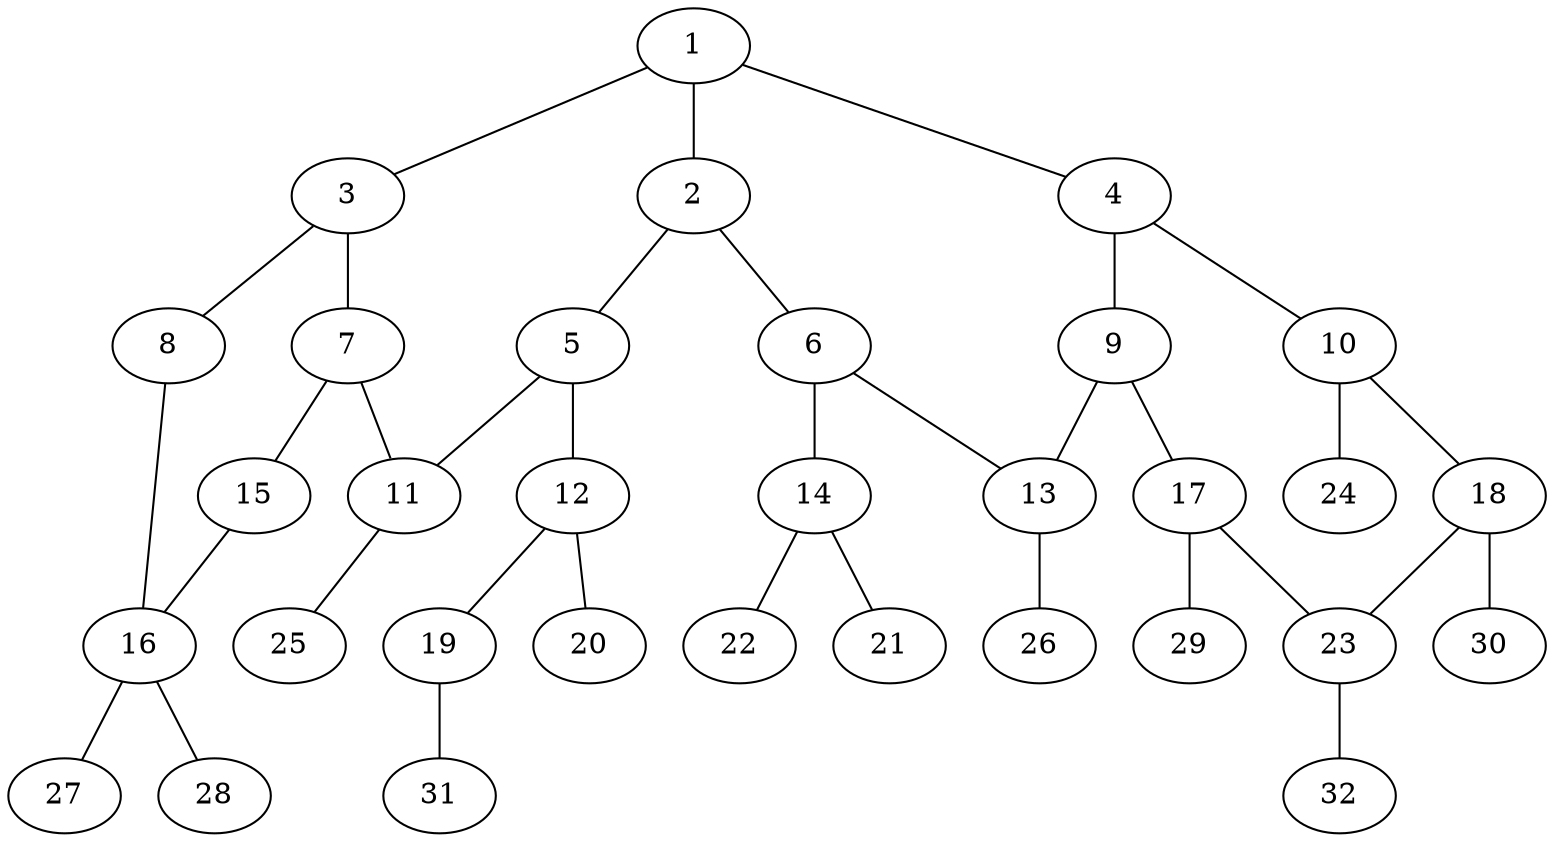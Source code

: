 graph molecule_2021 {
	1	 [chem=C];
	2	 [chem=C];
	1 -- 2	 [valence=2];
	3	 [chem=C];
	1 -- 3	 [valence=1];
	4	 [chem=C];
	1 -- 4	 [valence=1];
	5	 [chem=C];
	2 -- 5	 [valence=1];
	6	 [chem=C];
	2 -- 6	 [valence=1];
	7	 [chem=C];
	3 -- 7	 [valence=2];
	8	 [chem=O];
	3 -- 8	 [valence=1];
	9	 [chem=C];
	4 -- 9	 [valence=2];
	10	 [chem=C];
	4 -- 10	 [valence=1];
	11	 [chem=C];
	5 -- 11	 [valence=2];
	12	 [chem=C];
	5 -- 12	 [valence=1];
	13	 [chem=C];
	6 -- 13	 [valence=2];
	14	 [chem=N];
	6 -- 14	 [valence=1];
	7 -- 11	 [valence=1];
	15	 [chem=O];
	7 -- 15	 [valence=1];
	16	 [chem=C];
	8 -- 16	 [valence=1];
	9 -- 13	 [valence=1];
	17	 [chem=C];
	9 -- 17	 [valence=1];
	18	 [chem=C];
	10 -- 18	 [valence=2];
	24	 [chem=H];
	10 -- 24	 [valence=1];
	25	 [chem=H];
	11 -- 25	 [valence=1];
	19	 [chem=O];
	12 -- 19	 [valence=1];
	20	 [chem=O];
	12 -- 20	 [valence=2];
	26	 [chem=H];
	13 -- 26	 [valence=1];
	21	 [chem=O];
	14 -- 21	 [valence=2];
	22	 [chem=O];
	14 -- 22	 [valence=1];
	15 -- 16	 [valence=1];
	27	 [chem=H];
	16 -- 27	 [valence=1];
	28	 [chem=H];
	16 -- 28	 [valence=1];
	23	 [chem=C];
	17 -- 23	 [valence=2];
	29	 [chem=H];
	17 -- 29	 [valence=1];
	18 -- 23	 [valence=1];
	30	 [chem=H];
	18 -- 30	 [valence=1];
	31	 [chem=H];
	19 -- 31	 [valence=1];
	32	 [chem=H];
	23 -- 32	 [valence=1];
}
